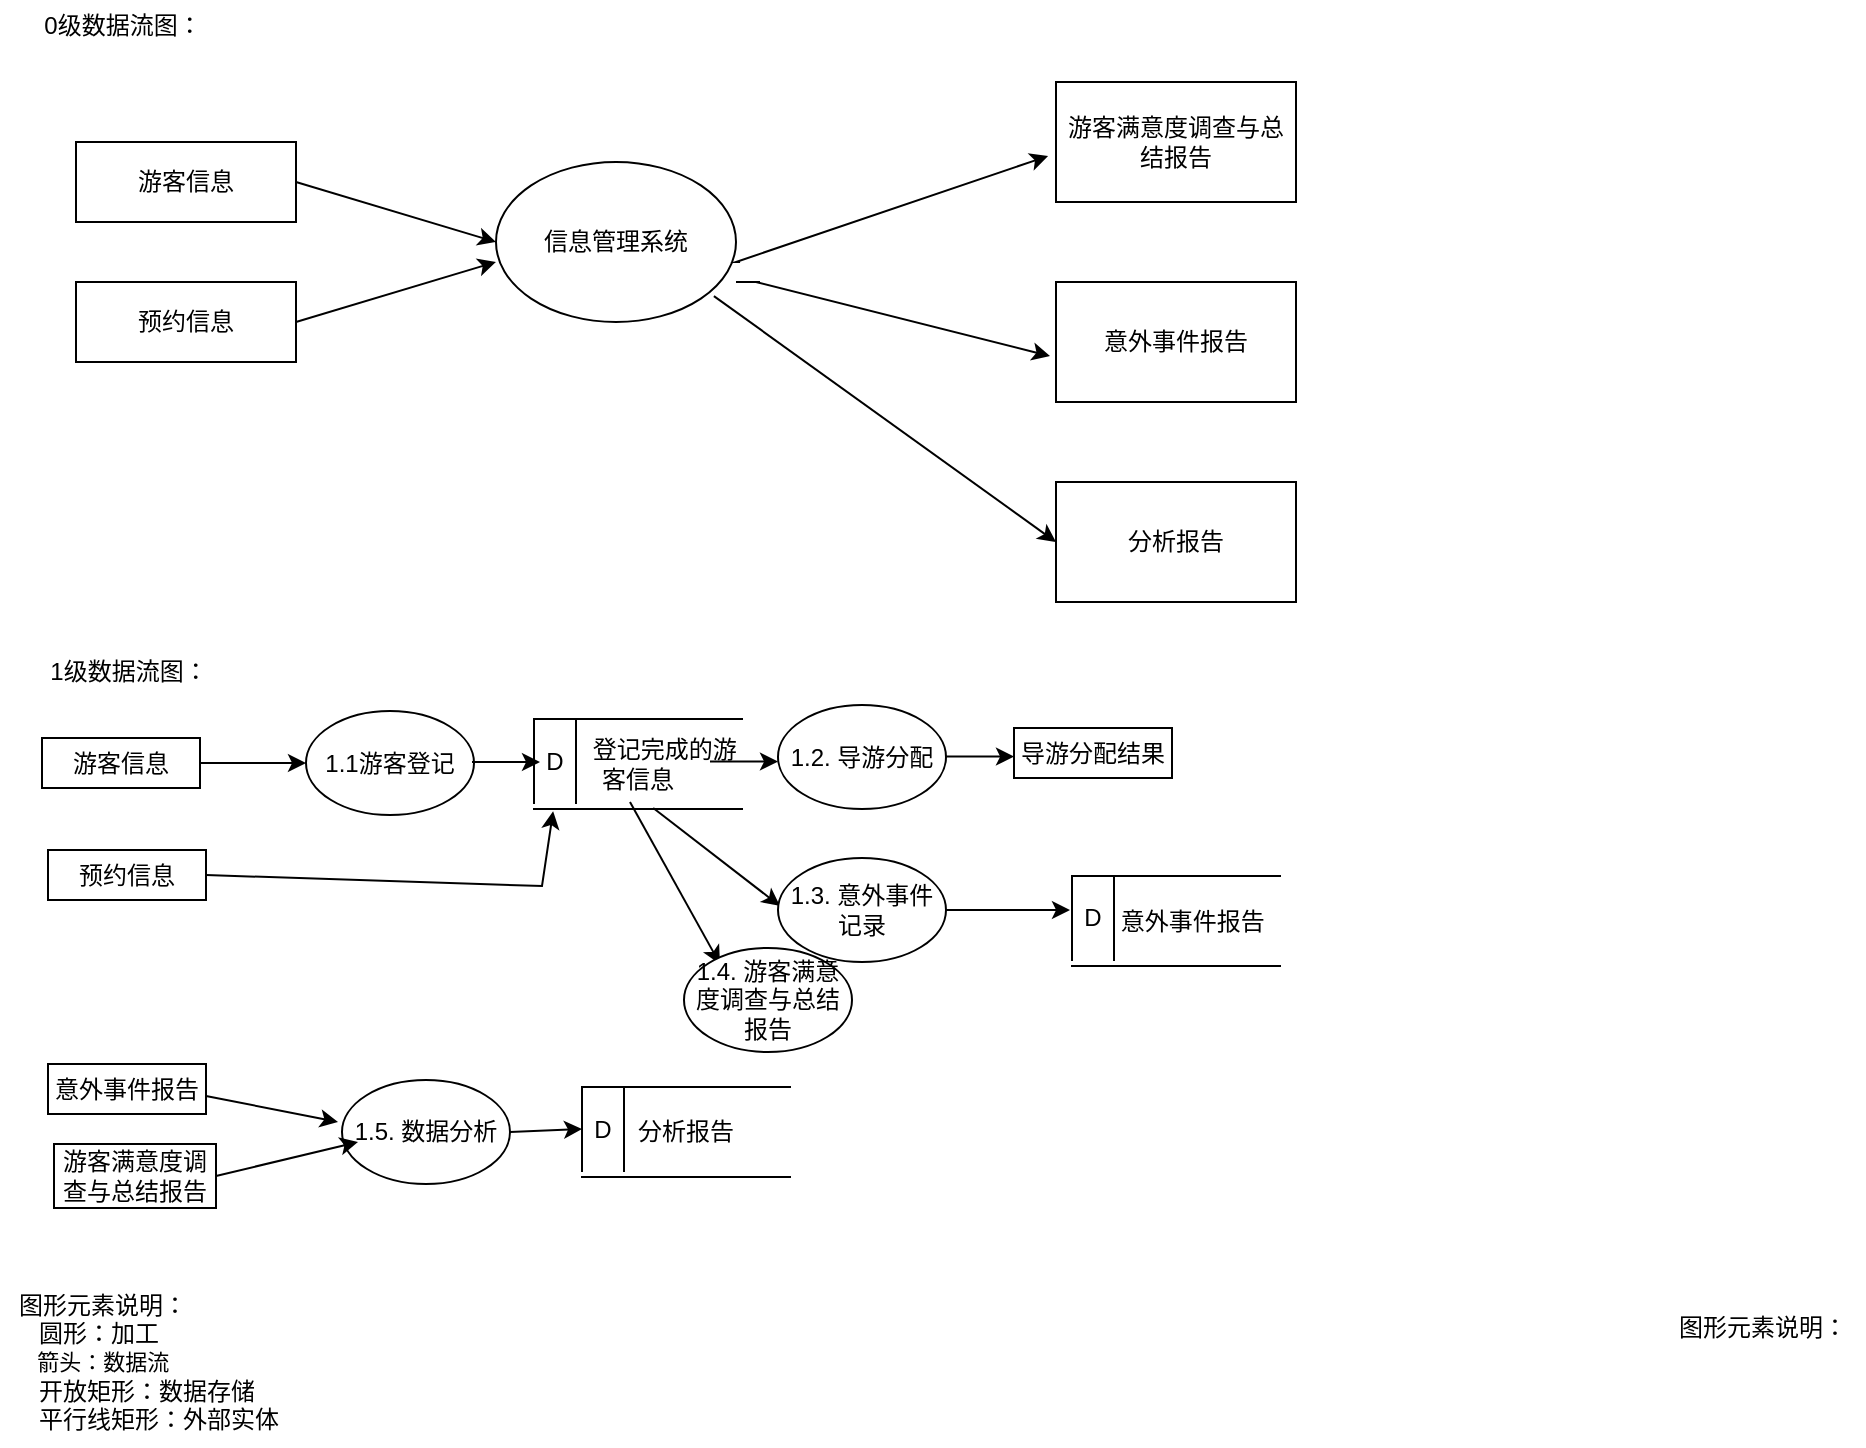 <mxfile version="21.2.6" type="github">
  <diagram name="第 1 页" id="vlGPaDkktndjyFfZkC-w">
    <mxGraphModel dx="1767" dy="510" grid="0" gridSize="10" guides="1" tooltips="1" connect="1" arrows="1" fold="1" page="1" pageScale="1" pageWidth="827" pageHeight="1169" math="0" shadow="0">
      <root>
        <mxCell id="0" />
        <mxCell id="1" parent="0" />
        <mxCell id="EKfRWMLyIXaZCAtgULfe-1" value="游客信息" style="rounded=0;whiteSpace=wrap;html=1;" vertex="1" parent="1">
          <mxGeometry x="30" y="130" width="110" height="40" as="geometry" />
        </mxCell>
        <mxCell id="EKfRWMLyIXaZCAtgULfe-2" value="预约信息" style="rounded=0;whiteSpace=wrap;html=1;" vertex="1" parent="1">
          <mxGeometry x="30" y="200" width="110" height="40" as="geometry" />
        </mxCell>
        <mxCell id="EKfRWMLyIXaZCAtgULfe-4" value="信息管理系统" style="ellipse;whiteSpace=wrap;html=1;" vertex="1" parent="1">
          <mxGeometry x="240" y="140" width="120" height="80" as="geometry" />
        </mxCell>
        <mxCell id="EKfRWMLyIXaZCAtgULfe-5" value="游客满意度调查与总结报告" style="rounded=0;whiteSpace=wrap;html=1;" vertex="1" parent="1">
          <mxGeometry x="520" y="100" width="120" height="60" as="geometry" />
        </mxCell>
        <mxCell id="EKfRWMLyIXaZCAtgULfe-6" value="意外事件报告" style="rounded=0;whiteSpace=wrap;html=1;" vertex="1" parent="1">
          <mxGeometry x="520" y="200" width="120" height="60" as="geometry" />
        </mxCell>
        <mxCell id="EKfRWMLyIXaZCAtgULfe-7" value="分析报告" style="rounded=0;whiteSpace=wrap;html=1;" vertex="1" parent="1">
          <mxGeometry x="520" y="300" width="120" height="60" as="geometry" />
        </mxCell>
        <mxCell id="EKfRWMLyIXaZCAtgULfe-8" value="" style="endArrow=classic;html=1;rounded=0;entryX=-0.033;entryY=0.617;entryDx=0;entryDy=0;entryPerimeter=0;exitX=1.017;exitY=0.625;exitDx=0;exitDy=0;exitPerimeter=0;" edge="1" parent="1" source="EKfRWMLyIXaZCAtgULfe-4" target="EKfRWMLyIXaZCAtgULfe-5">
          <mxGeometry width="50" height="50" relative="1" as="geometry">
            <mxPoint x="350" y="340" as="sourcePoint" />
            <mxPoint x="400" y="290" as="targetPoint" />
            <Array as="points">
              <mxPoint x="360" y="190" />
            </Array>
          </mxGeometry>
        </mxCell>
        <mxCell id="EKfRWMLyIXaZCAtgULfe-9" value="" style="endArrow=classic;html=1;rounded=0;entryX=-0.025;entryY=0.617;entryDx=0;entryDy=0;entryPerimeter=0;exitX=1.017;exitY=0.625;exitDx=0;exitDy=0;exitPerimeter=0;" edge="1" parent="1" target="EKfRWMLyIXaZCAtgULfe-6">
          <mxGeometry width="50" height="50" relative="1" as="geometry">
            <mxPoint x="372" y="200" as="sourcePoint" />
            <mxPoint x="526" y="147" as="targetPoint" />
            <Array as="points">
              <mxPoint x="360" y="200" />
              <mxPoint x="370" y="200" />
            </Array>
          </mxGeometry>
        </mxCell>
        <mxCell id="EKfRWMLyIXaZCAtgULfe-10" value="" style="endArrow=classic;html=1;rounded=0;entryX=0;entryY=0.5;entryDx=0;entryDy=0;exitX=0.908;exitY=0.838;exitDx=0;exitDy=0;exitPerimeter=0;" edge="1" parent="1" source="EKfRWMLyIXaZCAtgULfe-4" target="EKfRWMLyIXaZCAtgULfe-7">
          <mxGeometry width="50" height="50" relative="1" as="geometry">
            <mxPoint x="382" y="210" as="sourcePoint" />
            <mxPoint x="536" y="157" as="targetPoint" />
            <Array as="points" />
          </mxGeometry>
        </mxCell>
        <mxCell id="EKfRWMLyIXaZCAtgULfe-11" value="" style="endArrow=classic;html=1;rounded=0;entryX=0;entryY=0.5;entryDx=0;entryDy=0;exitX=1;exitY=0.5;exitDx=0;exitDy=0;" edge="1" parent="1" source="EKfRWMLyIXaZCAtgULfe-1" target="EKfRWMLyIXaZCAtgULfe-4">
          <mxGeometry width="50" height="50" relative="1" as="geometry">
            <mxPoint x="140" y="170" as="sourcePoint" />
            <mxPoint x="190" y="120" as="targetPoint" />
          </mxGeometry>
        </mxCell>
        <mxCell id="EKfRWMLyIXaZCAtgULfe-13" value="" style="endArrow=classic;html=1;rounded=0;exitX=1;exitY=0.5;exitDx=0;exitDy=0;entryX=0;entryY=0.625;entryDx=0;entryDy=0;entryPerimeter=0;" edge="1" parent="1" source="EKfRWMLyIXaZCAtgULfe-2" target="EKfRWMLyIXaZCAtgULfe-4">
          <mxGeometry width="50" height="50" relative="1" as="geometry">
            <mxPoint x="160" y="280" as="sourcePoint" />
            <mxPoint x="210" y="230" as="targetPoint" />
          </mxGeometry>
        </mxCell>
        <mxCell id="EKfRWMLyIXaZCAtgULfe-14" value="0级数据流图：" style="text;html=1;align=center;verticalAlign=middle;resizable=0;points=[];autosize=1;strokeColor=none;fillColor=none;" vertex="1" parent="1">
          <mxGeometry x="4" y="59" width="97" height="26" as="geometry" />
        </mxCell>
        <mxCell id="EKfRWMLyIXaZCAtgULfe-15" value="1级数据流图：" style="text;html=1;align=center;verticalAlign=middle;resizable=0;points=[];autosize=1;strokeColor=none;fillColor=none;" vertex="1" parent="1">
          <mxGeometry x="7" y="382" width="97" height="26" as="geometry" />
        </mxCell>
        <mxCell id="EKfRWMLyIXaZCAtgULfe-16" value="游客信息" style="rounded=0;whiteSpace=wrap;html=1;" vertex="1" parent="1">
          <mxGeometry x="13" y="428" width="79" height="25" as="geometry" />
        </mxCell>
        <mxCell id="EKfRWMLyIXaZCAtgULfe-17" value="1.1游客登记" style="ellipse;whiteSpace=wrap;html=1;" vertex="1" parent="1">
          <mxGeometry x="145" y="414.5" width="84" height="52" as="geometry" />
        </mxCell>
        <mxCell id="EKfRWMLyIXaZCAtgULfe-20" value="1.2. 导游分配" style="ellipse;whiteSpace=wrap;html=1;" vertex="1" parent="1">
          <mxGeometry x="381" y="411.5" width="84" height="52" as="geometry" />
        </mxCell>
        <mxCell id="EKfRWMLyIXaZCAtgULfe-21" value="导游分配结果" style="rounded=0;whiteSpace=wrap;html=1;" vertex="1" parent="1">
          <mxGeometry x="499" y="423" width="79" height="25" as="geometry" />
        </mxCell>
        <mxCell id="EKfRWMLyIXaZCAtgULfe-22" value="" style="endArrow=classic;html=1;rounded=0;exitX=1;exitY=0.5;exitDx=0;exitDy=0;entryX=0;entryY=0.5;entryDx=0;entryDy=0;" edge="1" parent="1" source="EKfRWMLyIXaZCAtgULfe-16" target="EKfRWMLyIXaZCAtgULfe-17">
          <mxGeometry width="50" height="50" relative="1" as="geometry">
            <mxPoint x="98" y="461" as="sourcePoint" />
            <mxPoint x="148" y="411" as="targetPoint" />
          </mxGeometry>
        </mxCell>
        <mxCell id="EKfRWMLyIXaZCAtgULfe-23" value="" style="endArrow=classic;html=1;rounded=0;" edge="1" parent="1">
          <mxGeometry width="50" height="50" relative="1" as="geometry">
            <mxPoint x="228" y="440" as="sourcePoint" />
            <mxPoint x="262" y="440" as="targetPoint" />
          </mxGeometry>
        </mxCell>
        <mxCell id="EKfRWMLyIXaZCAtgULfe-24" value="" style="endArrow=classic;html=1;rounded=0;" edge="1" parent="1">
          <mxGeometry width="50" height="50" relative="1" as="geometry">
            <mxPoint x="347" y="439.8" as="sourcePoint" />
            <mxPoint x="381" y="439.8" as="targetPoint" />
          </mxGeometry>
        </mxCell>
        <mxCell id="EKfRWMLyIXaZCAtgULfe-25" value="" style="endArrow=classic;html=1;rounded=0;" edge="1" parent="1">
          <mxGeometry width="50" height="50" relative="1" as="geometry">
            <mxPoint x="465" y="437.3" as="sourcePoint" />
            <mxPoint x="499" y="437.3" as="targetPoint" />
          </mxGeometry>
        </mxCell>
        <mxCell id="EKfRWMLyIXaZCAtgULfe-26" value="预约信息" style="rounded=0;whiteSpace=wrap;html=1;" vertex="1" parent="1">
          <mxGeometry x="16" y="484" width="79" height="25" as="geometry" />
        </mxCell>
        <mxCell id="EKfRWMLyIXaZCAtgULfe-27" value="" style="endArrow=classic;html=1;rounded=0;exitX=1;exitY=0.5;exitDx=0;exitDy=0;entryX=0.063;entryY=1.04;entryDx=0;entryDy=0;entryPerimeter=0;" edge="1" parent="1" source="EKfRWMLyIXaZCAtgULfe-26">
          <mxGeometry width="50" height="50" relative="1" as="geometry">
            <mxPoint x="259" y="527" as="sourcePoint" />
            <mxPoint x="268.56" y="464.6" as="targetPoint" />
            <Array as="points">
              <mxPoint x="263" y="502" />
            </Array>
          </mxGeometry>
        </mxCell>
        <mxCell id="EKfRWMLyIXaZCAtgULfe-28" value="" style="endArrow=classic;html=1;rounded=0;exitX=0.48;exitY=1;exitDx=0;exitDy=0;exitPerimeter=0;" edge="1" parent="1">
          <mxGeometry width="50" height="50" relative="1" as="geometry">
            <mxPoint x="318.6" y="463" as="sourcePoint" />
            <mxPoint x="382" y="512" as="targetPoint" />
          </mxGeometry>
        </mxCell>
        <mxCell id="EKfRWMLyIXaZCAtgULfe-36" value="" style="edgeStyle=orthogonalEdgeStyle;rounded=0;orthogonalLoop=1;jettySize=auto;html=1;" edge="1" parent="1" source="EKfRWMLyIXaZCAtgULfe-29">
          <mxGeometry relative="1" as="geometry">
            <mxPoint x="527" y="514" as="targetPoint" />
          </mxGeometry>
        </mxCell>
        <mxCell id="EKfRWMLyIXaZCAtgULfe-29" value="1.3. 意外事件记录" style="ellipse;whiteSpace=wrap;html=1;" vertex="1" parent="1">
          <mxGeometry x="381" y="488" width="84" height="52" as="geometry" />
        </mxCell>
        <mxCell id="EKfRWMLyIXaZCAtgULfe-30" value="" style="endArrow=classic;html=1;rounded=0;exitX=0.48;exitY=1;exitDx=0;exitDy=0;exitPerimeter=0;" edge="1" parent="1">
          <mxGeometry width="50" height="50" relative="1" as="geometry">
            <mxPoint x="307" y="460" as="sourcePoint" />
            <mxPoint x="352" y="541" as="targetPoint" />
          </mxGeometry>
        </mxCell>
        <mxCell id="EKfRWMLyIXaZCAtgULfe-31" value="1.4. 游客满意度调查与总结报告" style="ellipse;whiteSpace=wrap;html=1;" vertex="1" parent="1">
          <mxGeometry x="334" y="533" width="84" height="52" as="geometry" />
        </mxCell>
        <mxCell id="EKfRWMLyIXaZCAtgULfe-32" value="意外事件报告" style="rounded=0;whiteSpace=wrap;html=1;" vertex="1" parent="1">
          <mxGeometry x="16" y="591" width="79" height="25" as="geometry" />
        </mxCell>
        <mxCell id="EKfRWMLyIXaZCAtgULfe-33" value="游客满意度调查与总结报告" style="rounded=0;whiteSpace=wrap;html=1;" vertex="1" parent="1">
          <mxGeometry x="19" y="631" width="81" height="32" as="geometry" />
        </mxCell>
        <mxCell id="EKfRWMLyIXaZCAtgULfe-34" value="1.5. 数据分析" style="ellipse;whiteSpace=wrap;html=1;" vertex="1" parent="1">
          <mxGeometry x="163" y="599" width="84" height="52" as="geometry" />
        </mxCell>
        <mxCell id="EKfRWMLyIXaZCAtgULfe-38" value="&amp;nbsp; &amp;nbsp; &amp;nbsp;意外事件报告" style="shape=partialRectangle;whiteSpace=wrap;html=1;left=0;right=0;fillColor=none;" vertex="1" parent="1">
          <mxGeometry x="528" y="497" width="104" height="45" as="geometry" />
        </mxCell>
        <mxCell id="EKfRWMLyIXaZCAtgULfe-39" value="D" style="shape=partialRectangle;whiteSpace=wrap;html=1;bottom=0;top=0;fillColor=none;" vertex="1" parent="1">
          <mxGeometry x="528" y="497" width="21" height="42" as="geometry" />
        </mxCell>
        <mxCell id="EKfRWMLyIXaZCAtgULfe-40" value="&amp;nbsp; &amp;nbsp; &amp;nbsp; &amp;nbsp; 登记完成的游客信息" style="shape=partialRectangle;whiteSpace=wrap;html=1;left=0;right=0;fillColor=none;" vertex="1" parent="1">
          <mxGeometry x="259" y="418.5" width="104" height="45" as="geometry" />
        </mxCell>
        <mxCell id="EKfRWMLyIXaZCAtgULfe-41" value="D" style="shape=partialRectangle;whiteSpace=wrap;html=1;bottom=0;top=0;fillColor=none;" vertex="1" parent="1">
          <mxGeometry x="259" y="418.5" width="21" height="42" as="geometry" />
        </mxCell>
        <mxCell id="EKfRWMLyIXaZCAtgULfe-43" value="分析报告" style="shape=partialRectangle;whiteSpace=wrap;html=1;left=0;right=0;fillColor=none;" vertex="1" parent="1">
          <mxGeometry x="283" y="602.5" width="104" height="45" as="geometry" />
        </mxCell>
        <mxCell id="EKfRWMLyIXaZCAtgULfe-44" value="D" style="shape=partialRectangle;whiteSpace=wrap;html=1;bottom=0;top=0;fillColor=none;" vertex="1" parent="1">
          <mxGeometry x="283" y="602.5" width="21" height="42" as="geometry" />
        </mxCell>
        <mxCell id="EKfRWMLyIXaZCAtgULfe-45" value="" style="endArrow=classic;html=1;rounded=0;" edge="1" parent="1">
          <mxGeometry width="50" height="50" relative="1" as="geometry">
            <mxPoint x="95" y="607" as="sourcePoint" />
            <mxPoint x="161" y="620" as="targetPoint" />
          </mxGeometry>
        </mxCell>
        <mxCell id="EKfRWMLyIXaZCAtgULfe-47" value="" style="endArrow=classic;html=1;rounded=0;exitX=1;exitY=0.5;exitDx=0;exitDy=0;" edge="1" parent="1" source="EKfRWMLyIXaZCAtgULfe-33">
          <mxGeometry width="50" height="50" relative="1" as="geometry">
            <mxPoint x="105" y="617" as="sourcePoint" />
            <mxPoint x="171" y="630" as="targetPoint" />
          </mxGeometry>
        </mxCell>
        <mxCell id="EKfRWMLyIXaZCAtgULfe-48" value="" style="endArrow=classic;html=1;rounded=0;entryX=0;entryY=0.5;entryDx=0;entryDy=0;" edge="1" parent="1" target="EKfRWMLyIXaZCAtgULfe-44">
          <mxGeometry width="50" height="50" relative="1" as="geometry">
            <mxPoint x="247" y="625" as="sourcePoint" />
            <mxPoint x="313" y="638" as="targetPoint" />
          </mxGeometry>
        </mxCell>
        <mxCell id="EKfRWMLyIXaZCAtgULfe-49" value="图形元素说明：" style="text;html=1;align=center;verticalAlign=middle;resizable=0;points=[];autosize=1;strokeColor=none;fillColor=none;" vertex="1" parent="1">
          <mxGeometry x="822" y="710" width="102" height="26" as="geometry" />
        </mxCell>
        <mxCell id="EKfRWMLyIXaZCAtgULfe-51" value="&lt;div style=&quot;text-align: left;&quot;&gt;图形元素说明：&lt;span style=&quot;background-color: initial;&quot;&gt;&lt;br&gt;&lt;/span&gt;&lt;/div&gt;&lt;div style=&quot;text-align: left;&quot;&gt;&lt;span style=&quot;background-color: initial;&quot;&gt;&amp;nbsp; &amp;nbsp;圆形：加工&lt;/span&gt;&lt;/div&gt;&lt;font style=&quot;font-size: 11px;&quot;&gt;&lt;span style=&quot;color: rgb(55, 65, 81); font-family: Söhne, ui-sans-serif, system-ui, -apple-system, &amp;quot;Segoe UI&amp;quot;, Roboto, Ubuntu, Cantarell, &amp;quot;Noto Sans&amp;quot;, sans-serif, &amp;quot;Helvetica Neue&amp;quot;, Arial, &amp;quot;Apple Color Emoji&amp;quot;, &amp;quot;Segoe UI Emoji&amp;quot;, &amp;quot;Segoe UI Symbol&amp;quot;, &amp;quot;Noto Color Emoji&amp;quot;; font-style: normal; font-variant-ligatures: normal; font-variant-caps: normal; font-weight: 400; letter-spacing: normal; orphans: 2; text-indent: 0px; text-transform: none; widows: 2; word-spacing: 0px; -webkit-text-stroke-width: 0px; background-color: rgb(247, 247, 248); text-decoration-thickness: initial; text-decoration-style: initial; text-decoration-color: initial; float: none; font-size: 11px; display: inline !important;&quot;&gt;&lt;div style=&quot;text-align: left;&quot;&gt;&lt;span style=&quot;background-color: initial; color: rgb(0, 0, 0); font-family: Helvetica;&quot;&gt;&amp;nbsp; &amp;nbsp;箭头：数据流&lt;/span&gt;&lt;/div&gt;&lt;/span&gt;&lt;/font&gt;&lt;div style=&quot;text-align: left;&quot;&gt;&lt;span style=&quot;background-color: initial;&quot;&gt;&amp;nbsp; &amp;nbsp;开放矩形：数据存储&lt;/span&gt;&lt;/div&gt;&amp;nbsp; &amp;nbsp;平行线矩形：外部实体" style="text;html=1;align=center;verticalAlign=middle;resizable=0;points=[];autosize=1;strokeColor=none;fillColor=none;" vertex="1" parent="1">
          <mxGeometry x="-8" y="698" width="148" height="84" as="geometry" />
        </mxCell>
      </root>
    </mxGraphModel>
  </diagram>
</mxfile>
